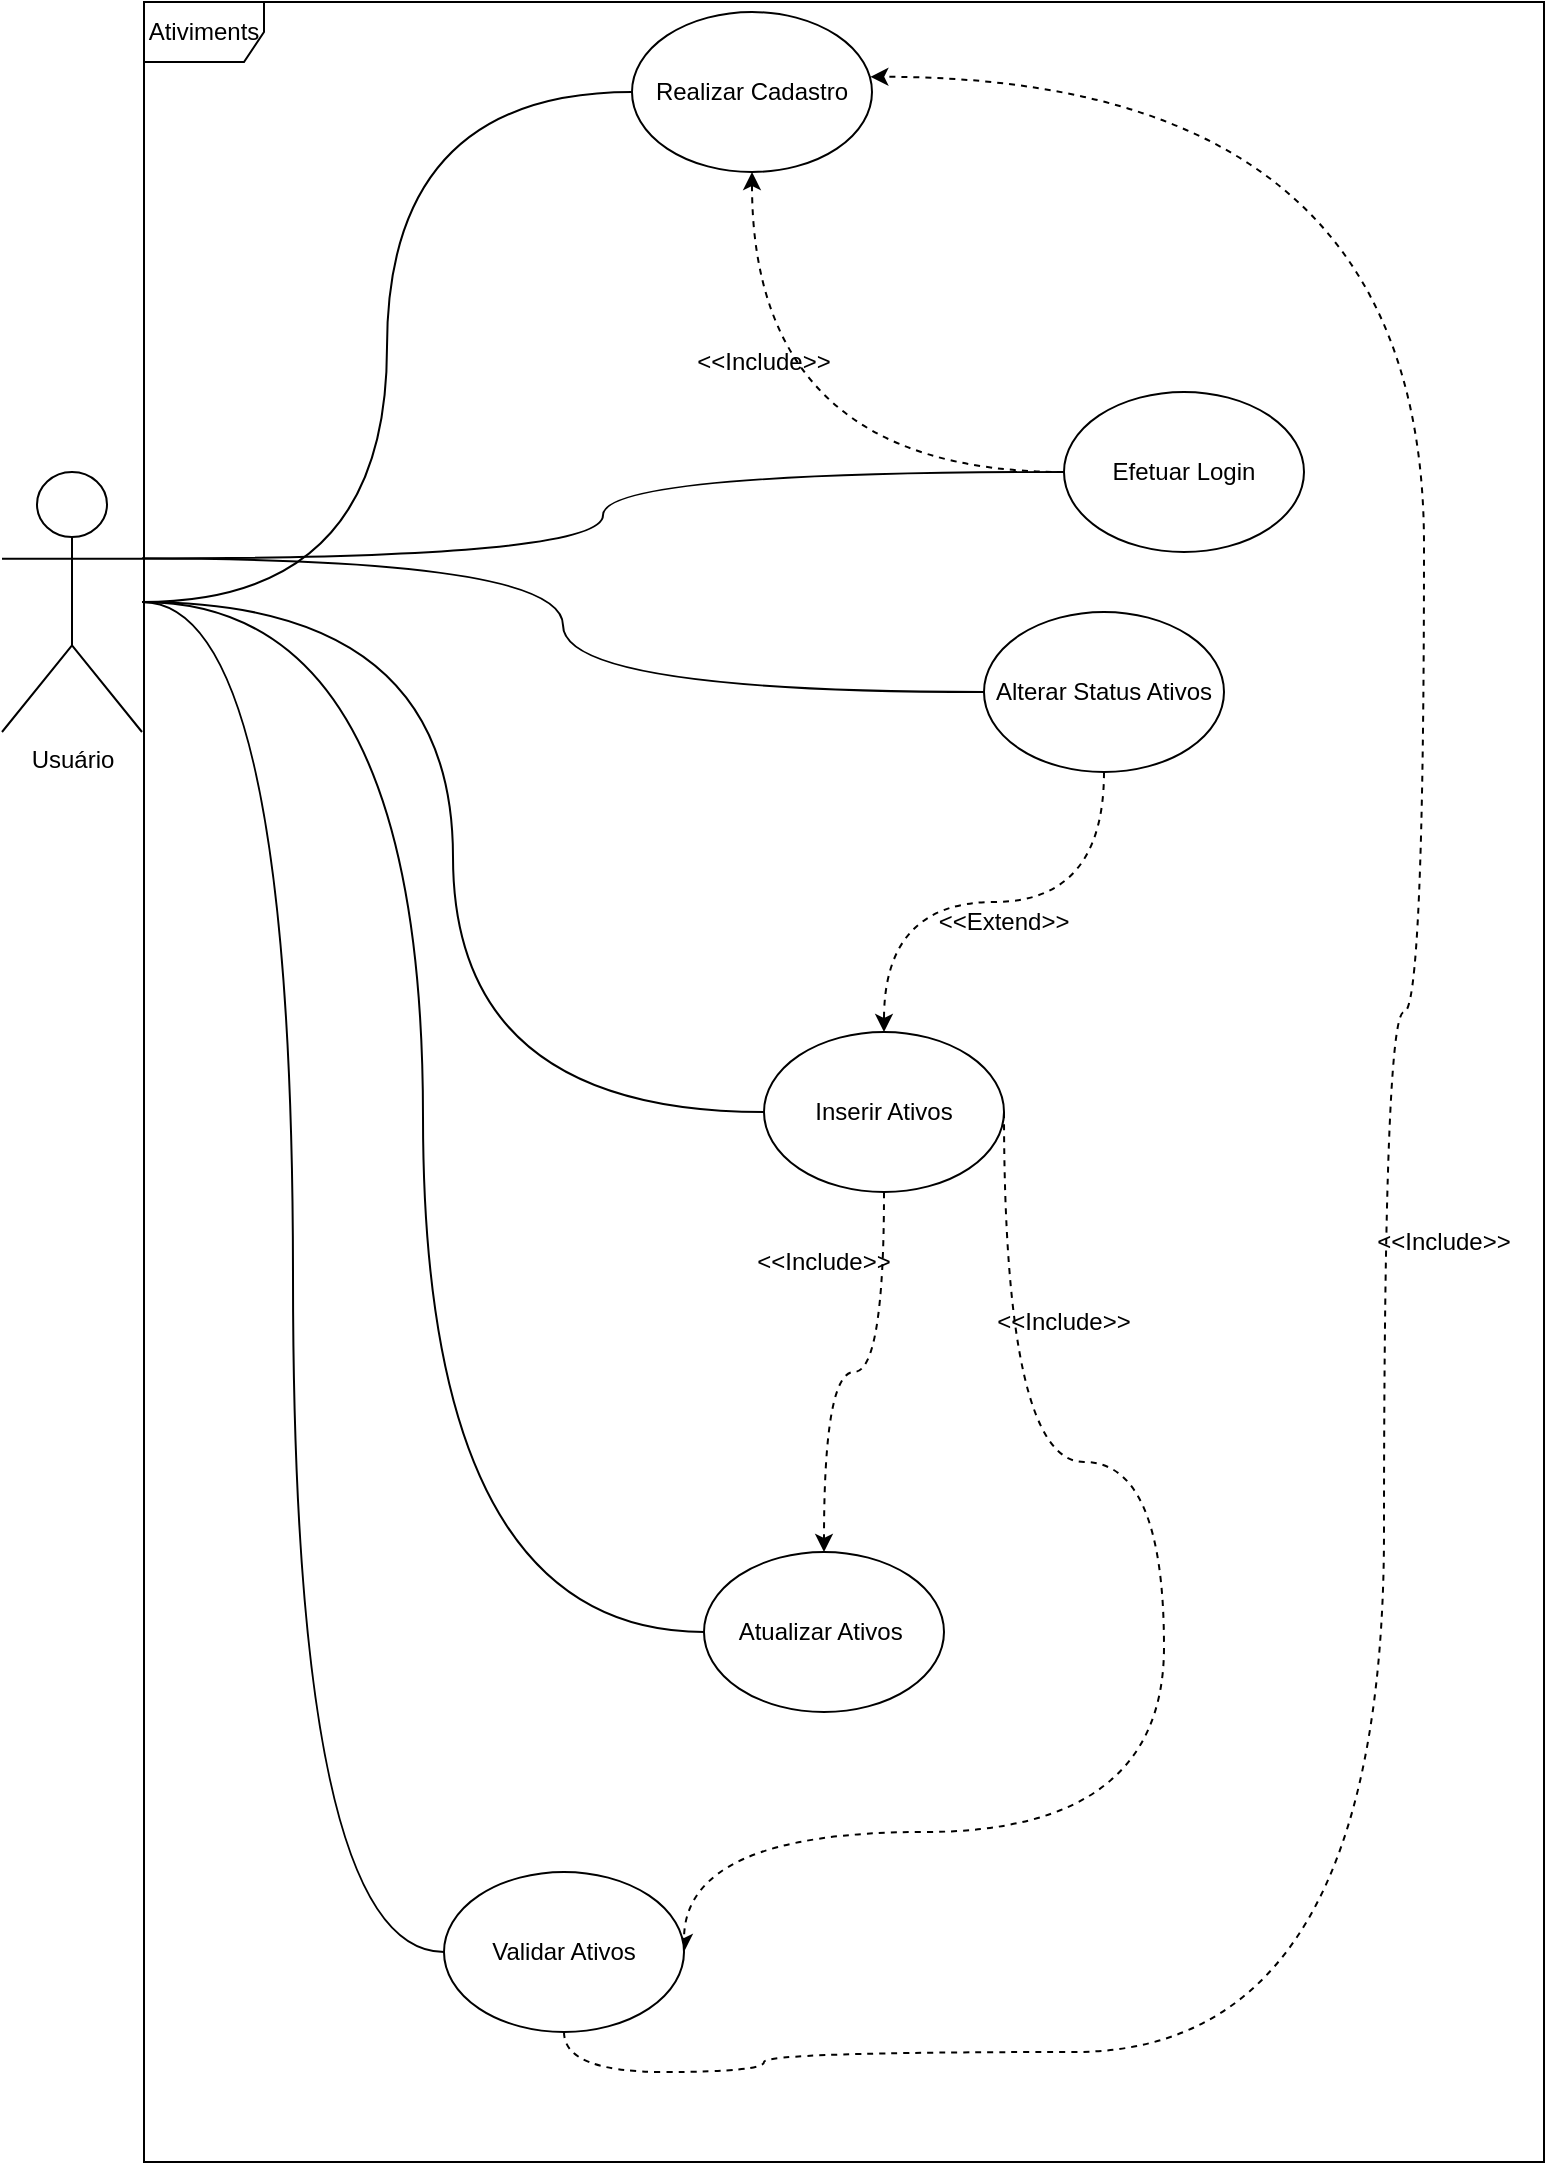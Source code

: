 <mxfile version="24.7.8">
  <diagram name="Página-1" id="ok5xEjFsNEebNc8XlY9Y">
    <mxGraphModel dx="1050" dy="522" grid="1" gridSize="10" guides="1" tooltips="1" connect="1" arrows="1" fold="1" page="1" pageScale="1" pageWidth="827" pageHeight="1169" math="0" shadow="0">
      <root>
        <mxCell id="0" />
        <mxCell id="1" parent="0" />
        <mxCell id="r_FRqhxzbS6lwTigyeX3-1" value="Usuário" style="shape=umlActor;verticalLabelPosition=bottom;verticalAlign=top;html=1;outlineConnect=0;" parent="1" vertex="1">
          <mxGeometry x="39" y="280" width="70" height="130" as="geometry" />
        </mxCell>
        <mxCell id="r_FRqhxzbS6lwTigyeX3-3" value="Realizar Cadastro" style="ellipse;whiteSpace=wrap;html=1;" parent="1" vertex="1">
          <mxGeometry x="354" y="50" width="120" height="80" as="geometry" />
        </mxCell>
        <mxCell id="r_FRqhxzbS6lwTigyeX3-15" style="edgeStyle=orthogonalEdgeStyle;rounded=0;orthogonalLoop=1;jettySize=auto;html=1;entryX=0.5;entryY=1;entryDx=0;entryDy=0;dashed=1;curved=1;" parent="1" source="r_FRqhxzbS6lwTigyeX3-4" target="r_FRqhxzbS6lwTigyeX3-3" edge="1">
          <mxGeometry relative="1" as="geometry" />
        </mxCell>
        <mxCell id="r_FRqhxzbS6lwTigyeX3-4" value="Efetuar Login" style="ellipse;whiteSpace=wrap;html=1;" parent="1" vertex="1">
          <mxGeometry x="570" y="240" width="120" height="80" as="geometry" />
        </mxCell>
        <mxCell id="r_FRqhxzbS6lwTigyeX3-17" style="edgeStyle=orthogonalEdgeStyle;rounded=0;orthogonalLoop=1;jettySize=auto;html=1;entryX=0.5;entryY=0;entryDx=0;entryDy=0;dashed=1;curved=1;" parent="1" source="r_FRqhxzbS6lwTigyeX3-5" target="r_FRqhxzbS6lwTigyeX3-6" edge="1">
          <mxGeometry relative="1" as="geometry" />
        </mxCell>
        <mxCell id="r_FRqhxzbS6lwTigyeX3-5" value="Alterar Status Ativos" style="ellipse;whiteSpace=wrap;html=1;" parent="1" vertex="1">
          <mxGeometry x="530" y="350" width="120" height="80" as="geometry" />
        </mxCell>
        <mxCell id="r_FRqhxzbS6lwTigyeX3-23" style="edgeStyle=orthogonalEdgeStyle;rounded=0;orthogonalLoop=1;jettySize=auto;html=1;entryX=0.5;entryY=0;entryDx=0;entryDy=0;curved=1;dashed=1;" parent="1" source="r_FRqhxzbS6lwTigyeX3-6" target="r_FRqhxzbS6lwTigyeX3-7" edge="1">
          <mxGeometry relative="1" as="geometry" />
        </mxCell>
        <mxCell id="r_FRqhxzbS6lwTigyeX3-24" style="edgeStyle=orthogonalEdgeStyle;rounded=0;orthogonalLoop=1;jettySize=auto;html=1;entryX=1;entryY=0.5;entryDx=0;entryDy=0;curved=1;dashed=1;" parent="1" source="r_FRqhxzbS6lwTigyeX3-6" target="r_FRqhxzbS6lwTigyeX3-8" edge="1">
          <mxGeometry relative="1" as="geometry">
            <mxPoint x="490" y="790" as="targetPoint" />
            <Array as="points">
              <mxPoint x="540" y="590" />
              <mxPoint x="540" y="775" />
              <mxPoint x="620" y="775" />
              <mxPoint x="620" y="960" />
            </Array>
          </mxGeometry>
        </mxCell>
        <mxCell id="r_FRqhxzbS6lwTigyeX3-6" value="Inserir Ativos" style="ellipse;whiteSpace=wrap;html=1;" parent="1" vertex="1">
          <mxGeometry x="420" y="560" width="120" height="80" as="geometry" />
        </mxCell>
        <mxCell id="r_FRqhxzbS6lwTigyeX3-7" value="Atualizar Ativos&amp;nbsp;" style="ellipse;whiteSpace=wrap;html=1;" parent="1" vertex="1">
          <mxGeometry x="390" y="820" width="120" height="80" as="geometry" />
        </mxCell>
        <mxCell id="r_FRqhxzbS6lwTigyeX3-8" value="Validar Ativos" style="ellipse;whiteSpace=wrap;html=1;" parent="1" vertex="1">
          <mxGeometry x="260" y="980" width="120" height="80" as="geometry" />
        </mxCell>
        <mxCell id="r_FRqhxzbS6lwTigyeX3-9" value="" style="endArrow=none;html=1;rounded=0;entryX=0;entryY=0.5;entryDx=0;entryDy=0;edgeStyle=orthogonalEdgeStyle;curved=1;" parent="1" source="r_FRqhxzbS6lwTigyeX3-1" target="r_FRqhxzbS6lwTigyeX3-3" edge="1">
          <mxGeometry width="50" height="50" relative="1" as="geometry">
            <mxPoint x="250" y="350" as="sourcePoint" />
            <mxPoint x="300" y="300" as="targetPoint" />
          </mxGeometry>
        </mxCell>
        <mxCell id="r_FRqhxzbS6lwTigyeX3-10" value="" style="endArrow=none;html=1;rounded=0;exitX=1;exitY=0.333;exitDx=0;exitDy=0;exitPerimeter=0;entryX=0;entryY=0.5;entryDx=0;entryDy=0;edgeStyle=orthogonalEdgeStyle;curved=1;" parent="1" source="r_FRqhxzbS6lwTigyeX3-1" target="r_FRqhxzbS6lwTigyeX3-4" edge="1">
          <mxGeometry width="50" height="50" relative="1" as="geometry">
            <mxPoint x="250" y="350" as="sourcePoint" />
            <mxPoint x="300" y="300" as="targetPoint" />
          </mxGeometry>
        </mxCell>
        <mxCell id="r_FRqhxzbS6lwTigyeX3-11" value="" style="endArrow=none;html=1;rounded=0;exitX=1;exitY=0.333;exitDx=0;exitDy=0;exitPerimeter=0;entryX=0;entryY=0.5;entryDx=0;entryDy=0;edgeStyle=orthogonalEdgeStyle;curved=1;" parent="1" source="r_FRqhxzbS6lwTigyeX3-1" target="r_FRqhxzbS6lwTigyeX3-5" edge="1">
          <mxGeometry width="50" height="50" relative="1" as="geometry">
            <mxPoint x="250" y="350" as="sourcePoint" />
            <mxPoint x="300" y="300" as="targetPoint" />
          </mxGeometry>
        </mxCell>
        <mxCell id="r_FRqhxzbS6lwTigyeX3-12" value="" style="endArrow=none;html=1;rounded=0;entryX=0;entryY=0.5;entryDx=0;entryDy=0;edgeStyle=orthogonalEdgeStyle;curved=1;" parent="1" source="r_FRqhxzbS6lwTigyeX3-1" target="r_FRqhxzbS6lwTigyeX3-6" edge="1">
          <mxGeometry width="50" height="50" relative="1" as="geometry">
            <mxPoint x="250" y="350" as="sourcePoint" />
            <mxPoint x="300" y="300" as="targetPoint" />
          </mxGeometry>
        </mxCell>
        <mxCell id="r_FRqhxzbS6lwTigyeX3-13" value="" style="endArrow=none;html=1;rounded=0;entryX=0;entryY=0.5;entryDx=0;entryDy=0;edgeStyle=orthogonalEdgeStyle;curved=1;" parent="1" source="r_FRqhxzbS6lwTigyeX3-1" target="r_FRqhxzbS6lwTigyeX3-7" edge="1">
          <mxGeometry width="50" height="50" relative="1" as="geometry">
            <mxPoint x="250" y="450" as="sourcePoint" />
            <mxPoint x="300" y="400" as="targetPoint" />
          </mxGeometry>
        </mxCell>
        <mxCell id="r_FRqhxzbS6lwTigyeX3-14" value="" style="endArrow=none;html=1;rounded=0;entryX=0;entryY=0.5;entryDx=0;entryDy=0;edgeStyle=orthogonalEdgeStyle;elbow=vertical;curved=1;" parent="1" source="r_FRqhxzbS6lwTigyeX3-1" target="r_FRqhxzbS6lwTigyeX3-8" edge="1">
          <mxGeometry width="50" height="50" relative="1" as="geometry">
            <mxPoint x="250" y="350" as="sourcePoint" />
            <mxPoint x="300" y="300" as="targetPoint" />
          </mxGeometry>
        </mxCell>
        <mxCell id="r_FRqhxzbS6lwTigyeX3-16" value="&amp;lt;&amp;lt;Include&amp;gt;&amp;gt;" style="text;html=1;align=center;verticalAlign=middle;whiteSpace=wrap;rounded=0;" parent="1" vertex="1">
          <mxGeometry x="390" y="210" width="60" height="30" as="geometry" />
        </mxCell>
        <mxCell id="r_FRqhxzbS6lwTigyeX3-18" value="&amp;lt;&amp;lt;Extend&amp;gt;&amp;gt;" style="text;html=1;align=center;verticalAlign=middle;whiteSpace=wrap;rounded=0;" parent="1" vertex="1">
          <mxGeometry x="510" y="490" width="60" height="30" as="geometry" />
        </mxCell>
        <mxCell id="r_FRqhxzbS6lwTigyeX3-25" value="&amp;lt;&amp;lt;Include&amp;gt;&amp;gt;" style="text;html=1;align=center;verticalAlign=middle;whiteSpace=wrap;rounded=0;" parent="1" vertex="1">
          <mxGeometry x="420" y="660" width="60" height="30" as="geometry" />
        </mxCell>
        <mxCell id="r_FRqhxzbS6lwTigyeX3-26" value="&amp;lt;&amp;lt;Include&amp;gt;&amp;gt;" style="text;html=1;align=center;verticalAlign=middle;whiteSpace=wrap;rounded=0;" parent="1" vertex="1">
          <mxGeometry x="540" y="690" width="60" height="30" as="geometry" />
        </mxCell>
        <mxCell id="r_FRqhxzbS6lwTigyeX3-27" style="edgeStyle=orthogonalEdgeStyle;rounded=0;orthogonalLoop=1;jettySize=auto;html=1;entryX=0.993;entryY=0.405;entryDx=0;entryDy=0;entryPerimeter=0;exitX=0.5;exitY=1;exitDx=0;exitDy=0;curved=1;dashed=1;" parent="1" source="r_FRqhxzbS6lwTigyeX3-8" target="r_FRqhxzbS6lwTigyeX3-3" edge="1">
          <mxGeometry relative="1" as="geometry">
            <Array as="points">
              <mxPoint x="320" y="1080" />
              <mxPoint x="420" y="1080" />
              <mxPoint x="420" y="1070" />
              <mxPoint x="730" y="1070" />
              <mxPoint x="730" y="550" />
              <mxPoint x="750" y="550" />
              <mxPoint x="750" y="82" />
            </Array>
          </mxGeometry>
        </mxCell>
        <mxCell id="r_FRqhxzbS6lwTigyeX3-29" value="&amp;lt;&amp;lt;Include&amp;gt;&amp;gt;" style="text;html=1;align=center;verticalAlign=middle;whiteSpace=wrap;rounded=0;" parent="1" vertex="1">
          <mxGeometry x="730" y="650" width="60" height="30" as="geometry" />
        </mxCell>
        <mxCell id="r_FRqhxzbS6lwTigyeX3-30" value="Ativiments" style="shape=umlFrame;whiteSpace=wrap;html=1;pointerEvents=0;" parent="1" vertex="1">
          <mxGeometry x="110" y="45" width="700" height="1080" as="geometry" />
        </mxCell>
      </root>
    </mxGraphModel>
  </diagram>
</mxfile>
